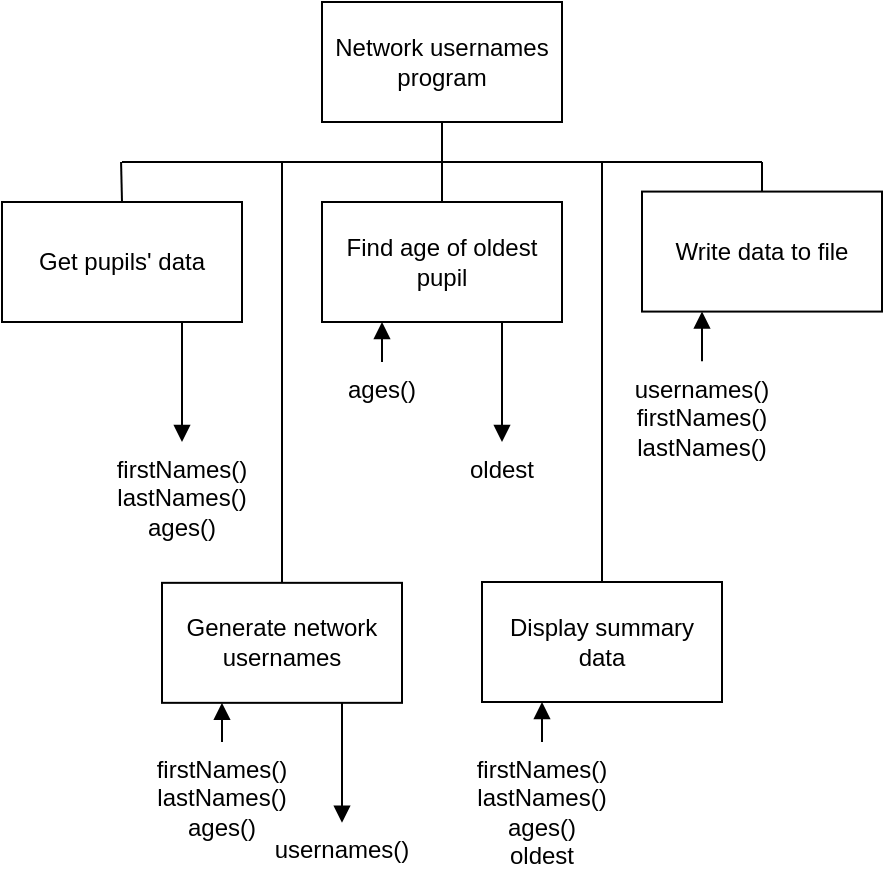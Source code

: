 <mxfile version="20.3.0" type="device"><diagram id="QzYuj5hUUUrlIvRFkPwE" name="sd"><mxGraphModel dx="782" dy="539" grid="1" gridSize="10" guides="1" tooltips="1" connect="1" arrows="1" fold="1" page="1" pageScale="1" pageWidth="1169" pageHeight="827" math="0" shadow="0"><root><mxCell id="0"/><mxCell id="1" parent="0"/><mxCell id="2DZAcMJ5nWPX6h-8VQ5H-45" style="edgeStyle=orthogonalEdgeStyle;rounded=0;orthogonalLoop=1;jettySize=auto;html=1;exitX=0.5;exitY=1;exitDx=0;exitDy=0;startArrow=none;startFill=0;endArrow=none;endFill=0;" parent="1" source="9G8mnU0gTCohlVKaIapV-1" edge="1"><mxGeometry relative="1" as="geometry"><mxPoint x="340" y="200" as="targetPoint"/></mxGeometry></mxCell><mxCell id="9G8mnU0gTCohlVKaIapV-1" value="Network usernames program" style="rounded=0;whiteSpace=wrap;html=1;" parent="1" vertex="1"><mxGeometry x="280" y="120" width="120" height="60" as="geometry"/></mxCell><mxCell id="2DZAcMJ5nWPX6h-8VQ5H-25" style="edgeStyle=orthogonalEdgeStyle;rounded=0;orthogonalLoop=1;jettySize=auto;html=1;exitX=0.5;exitY=0;exitDx=0;exitDy=0;startArrow=none;startFill=0;endArrow=none;endFill=0;" parent="1" source="9G8mnU0gTCohlVKaIapV-2" edge="1"><mxGeometry relative="1" as="geometry"><mxPoint x="179.529" y="200" as="targetPoint"/></mxGeometry></mxCell><mxCell id="9G8mnU0gTCohlVKaIapV-2" value="Get pupils' data" style="rounded=0;whiteSpace=wrap;html=1;" parent="1" vertex="1"><mxGeometry x="120" y="220" width="120" height="60" as="geometry"/></mxCell><mxCell id="2DZAcMJ5nWPX6h-8VQ5H-27" style="edgeStyle=orthogonalEdgeStyle;rounded=0;orthogonalLoop=1;jettySize=auto;html=1;exitX=0.5;exitY=0;exitDx=0;exitDy=0;startArrow=none;startFill=0;endArrow=none;endFill=0;" parent="1" source="9G8mnU0gTCohlVKaIapV-3" edge="1"><mxGeometry relative="1" as="geometry"><mxPoint x="340" y="200" as="targetPoint"/><Array as="points"><mxPoint x="260" y="200"/></Array></mxGeometry></mxCell><mxCell id="9G8mnU0gTCohlVKaIapV-3" value="Generate network usernames" style="rounded=0;whiteSpace=wrap;html=1;" parent="1" vertex="1"><mxGeometry x="200" y="410.42" width="120" height="60" as="geometry"/></mxCell><mxCell id="2DZAcMJ5nWPX6h-8VQ5H-28" style="edgeStyle=orthogonalEdgeStyle;rounded=0;orthogonalLoop=1;jettySize=auto;html=1;exitX=0.5;exitY=0;exitDx=0;exitDy=0;startArrow=none;startFill=0;endArrow=none;endFill=0;" parent="1" source="9G8mnU0gTCohlVKaIapV-4" edge="1"><mxGeometry relative="1" as="geometry"><mxPoint x="420" y="200" as="targetPoint"/></mxGeometry></mxCell><mxCell id="9G8mnU0gTCohlVKaIapV-4" value="Display summary data" style="rounded=0;whiteSpace=wrap;html=1;" parent="1" vertex="1"><mxGeometry x="360" y="410" width="120" height="60" as="geometry"/></mxCell><mxCell id="9G8mnU0gTCohlVKaIapV-5" value="" style="endArrow=block;html=1;endFill=1;entryX=0.5;entryY=0;entryDx=0;entryDy=0;exitX=0.75;exitY=1;exitDx=0;exitDy=0;" parent="1" source="9G8mnU0gTCohlVKaIapV-2" target="2DZAcMJ5nWPX6h-8VQ5H-1" edge="1"><mxGeometry width="50" height="50" relative="1" as="geometry"><mxPoint x="260" y="290" as="sourcePoint"/><mxPoint x="239" y="340" as="targetPoint"/></mxGeometry></mxCell><mxCell id="2DZAcMJ5nWPX6h-8VQ5H-1" value="firstNames()&lt;br&gt;lastNames()&lt;br&gt;ages()" style="text;html=1;strokeColor=none;fillColor=none;align=center;verticalAlign=top;whiteSpace=wrap;rounded=0;" parent="1" vertex="1"><mxGeometry x="160" y="340" width="100" height="60" as="geometry"/></mxCell><mxCell id="2DZAcMJ5nWPX6h-8VQ5H-2" value="" style="endArrow=none;html=1;endFill=0;startArrow=block;startFill=1;entryX=0.5;entryY=0;entryDx=0;entryDy=0;exitX=0.25;exitY=1;exitDx=0;exitDy=0;" parent="1" source="9G8mnU0gTCohlVKaIapV-3" target="2DZAcMJ5nWPX6h-8VQ5H-3" edge="1"><mxGeometry width="50" height="50" relative="1" as="geometry"><mxPoint x="270" y="490.42" as="sourcePoint"/><mxPoint x="230" y="490.42" as="targetPoint"/></mxGeometry></mxCell><mxCell id="2DZAcMJ5nWPX6h-8VQ5H-3" value="firstNames()&lt;br&gt;lastNames()&lt;br&gt;ages()" style="text;html=1;strokeColor=none;fillColor=none;align=center;verticalAlign=top;whiteSpace=wrap;rounded=0;" parent="1" vertex="1"><mxGeometry x="180" y="490" width="100" height="60" as="geometry"/></mxCell><mxCell id="2DZAcMJ5nWPX6h-8VQ5H-4" value="" style="endArrow=block;html=1;endFill=1;exitX=0.75;exitY=1;exitDx=0;exitDy=0;entryX=0.5;entryY=0;entryDx=0;entryDy=0;" parent="1" source="9G8mnU0gTCohlVKaIapV-3" target="2DZAcMJ5nWPX6h-8VQ5H-5" edge="1"><mxGeometry width="50" height="50" relative="1" as="geometry"><mxPoint x="350" y="490.42" as="sourcePoint"/><mxPoint x="370" y="520.42" as="targetPoint"/></mxGeometry></mxCell><mxCell id="2DZAcMJ5nWPX6h-8VQ5H-5" value="usernames()" style="text;html=1;strokeColor=none;fillColor=none;align=center;verticalAlign=top;whiteSpace=wrap;rounded=0;" parent="1" vertex="1"><mxGeometry x="240" y="530.42" width="100" height="20" as="geometry"/></mxCell><mxCell id="2DZAcMJ5nWPX6h-8VQ5H-44" style="edgeStyle=orthogonalEdgeStyle;rounded=0;orthogonalLoop=1;jettySize=auto;html=1;exitX=0.5;exitY=0;exitDx=0;exitDy=0;startArrow=none;startFill=0;endArrow=none;endFill=0;" parent="1" source="2DZAcMJ5nWPX6h-8VQ5H-7" edge="1"><mxGeometry relative="1" as="geometry"><mxPoint x="379.529" y="200" as="targetPoint"/></mxGeometry></mxCell><mxCell id="2DZAcMJ5nWPX6h-8VQ5H-7" value="Find age of oldest pupil" style="rounded=0;whiteSpace=wrap;html=1;" parent="1" vertex="1"><mxGeometry x="280" y="220" width="120" height="60" as="geometry"/></mxCell><mxCell id="2DZAcMJ5nWPX6h-8VQ5H-8" value="" style="endArrow=none;html=1;endFill=0;startArrow=block;startFill=1;entryX=0.5;entryY=0;entryDx=0;entryDy=0;exitX=0.25;exitY=1;exitDx=0;exitDy=0;" parent="1" source="2DZAcMJ5nWPX6h-8VQ5H-7" target="2DZAcMJ5nWPX6h-8VQ5H-9" edge="1"><mxGeometry width="50" height="50" relative="1" as="geometry"><mxPoint x="280" y="300" as="sourcePoint"/><mxPoint x="320" y="340" as="targetPoint"/></mxGeometry></mxCell><mxCell id="2DZAcMJ5nWPX6h-8VQ5H-9" value="ages()" style="text;html=1;strokeColor=none;fillColor=none;align=center;verticalAlign=top;whiteSpace=wrap;rounded=0;" parent="1" vertex="1"><mxGeometry x="260" y="300" width="100" height="30" as="geometry"/></mxCell><mxCell id="2DZAcMJ5nWPX6h-8VQ5H-10" value="" style="endArrow=block;html=1;endFill=1;exitX=0.75;exitY=1;exitDx=0;exitDy=0;entryX=0.5;entryY=0;entryDx=0;entryDy=0;" parent="1" source="2DZAcMJ5nWPX6h-8VQ5H-7" target="2DZAcMJ5nWPX6h-8VQ5H-11" edge="1"><mxGeometry width="50" height="50" relative="1" as="geometry"><mxPoint x="400.44" y="279.58" as="sourcePoint"/><mxPoint x="450" y="330" as="targetPoint"/></mxGeometry></mxCell><mxCell id="2DZAcMJ5nWPX6h-8VQ5H-11" value="oldest" style="text;html=1;strokeColor=none;fillColor=none;align=center;verticalAlign=top;whiteSpace=wrap;rounded=0;" parent="1" vertex="1"><mxGeometry x="320" y="340" width="100" height="20" as="geometry"/></mxCell><mxCell id="2DZAcMJ5nWPX6h-8VQ5H-12" value="" style="endArrow=none;html=1;endFill=0;startArrow=block;startFill=1;exitX=0.25;exitY=1;exitDx=0;exitDy=0;entryX=0.5;entryY=0;entryDx=0;entryDy=0;" parent="1" source="9G8mnU0gTCohlVKaIapV-4" target="2DZAcMJ5nWPX6h-8VQ5H-13" edge="1"><mxGeometry width="50" height="50" relative="1" as="geometry"><mxPoint x="390" y="480.0" as="sourcePoint"/><mxPoint x="390" y="500" as="targetPoint"/></mxGeometry></mxCell><mxCell id="2DZAcMJ5nWPX6h-8VQ5H-13" value="firstNames()&lt;br&gt;lastNames()&lt;br&gt;ages()&lt;br&gt;oldest" style="text;html=1;strokeColor=none;fillColor=none;align=center;verticalAlign=top;whiteSpace=wrap;rounded=0;" parent="1" vertex="1"><mxGeometry x="340" y="490" width="100" height="70" as="geometry"/></mxCell><mxCell id="2DZAcMJ5nWPX6h-8VQ5H-29" style="edgeStyle=orthogonalEdgeStyle;rounded=0;orthogonalLoop=1;jettySize=auto;html=1;exitX=0.5;exitY=0;exitDx=0;exitDy=0;startArrow=none;startFill=0;endArrow=none;endFill=0;" parent="1" source="2DZAcMJ5nWPX6h-8VQ5H-18" edge="1"><mxGeometry relative="1" as="geometry"><mxPoint x="500" y="200" as="targetPoint"/></mxGeometry></mxCell><mxCell id="2DZAcMJ5nWPX6h-8VQ5H-18" value="Write data to file" style="rounded=0;whiteSpace=wrap;html=1;" parent="1" vertex="1"><mxGeometry x="440" y="214.79" width="120" height="60" as="geometry"/></mxCell><mxCell id="2DZAcMJ5nWPX6h-8VQ5H-19" value="" style="endArrow=none;html=1;endFill=0;startArrow=block;startFill=1;exitX=0.25;exitY=1;exitDx=0;exitDy=0;entryX=0.5;entryY=0;entryDx=0;entryDy=0;" parent="1" source="2DZAcMJ5nWPX6h-8VQ5H-18" target="2DZAcMJ5nWPX6h-8VQ5H-20" edge="1"><mxGeometry width="50" height="50" relative="1" as="geometry"><mxPoint x="470" y="284.79" as="sourcePoint"/><mxPoint x="470" y="300" as="targetPoint"/></mxGeometry></mxCell><mxCell id="2DZAcMJ5nWPX6h-8VQ5H-20" value="usernames()&lt;br&gt;firstNames()&lt;br&gt;lastNames()" style="text;html=1;strokeColor=none;fillColor=none;align=center;verticalAlign=top;whiteSpace=wrap;rounded=0;" parent="1" vertex="1"><mxGeometry x="420" y="299.58" width="100" height="60.42" as="geometry"/></mxCell><mxCell id="2DZAcMJ5nWPX6h-8VQ5H-24" value="" style="endArrow=none;html=1;" parent="1" edge="1"><mxGeometry width="50" height="50" relative="1" as="geometry"><mxPoint x="180" y="200" as="sourcePoint"/><mxPoint x="500" y="200" as="targetPoint"/></mxGeometry></mxCell></root></mxGraphModel></diagram></mxfile>
